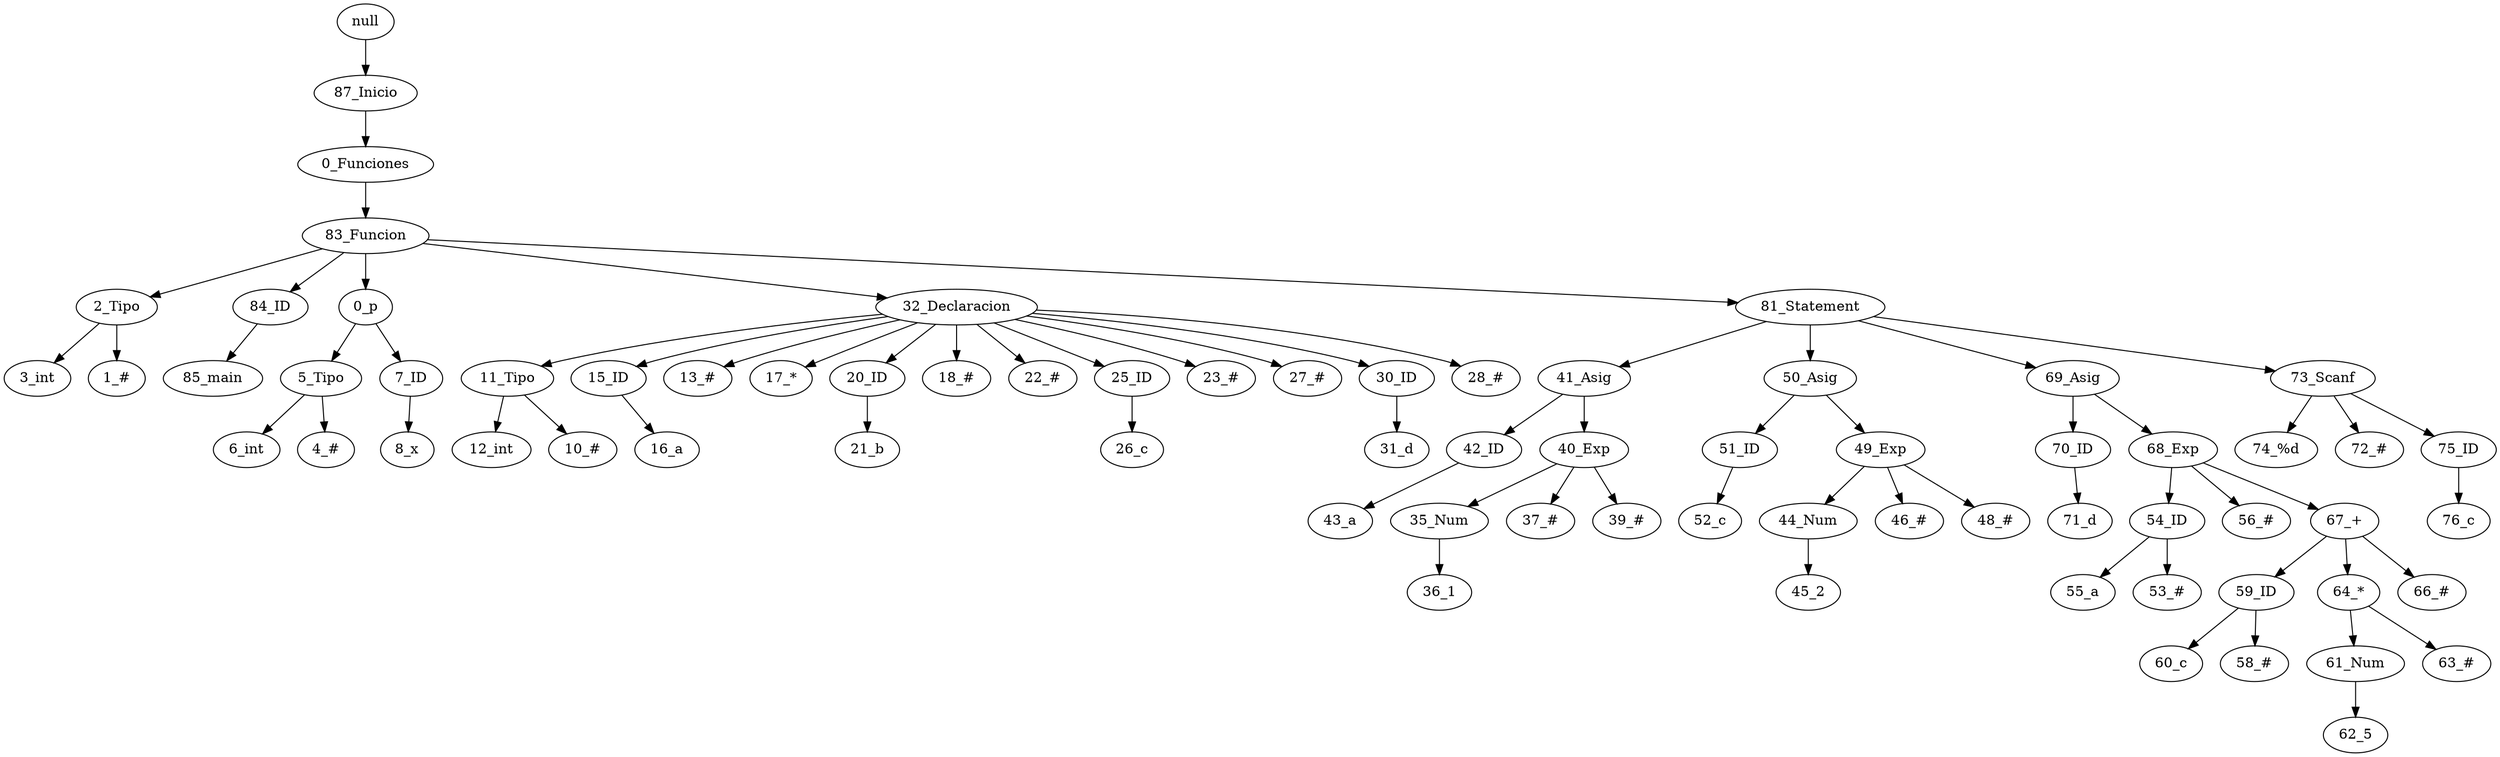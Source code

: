 digraph {
"null" -> "87_Inicio";
"87_Inicio" -> "0_Funciones";
"0_Funciones" -> "83_Funcion";
"83_Funcion" -> "2_Tipo";
"2_Tipo" -> "3_int";
"2_Tipo" -> "1_#";
"83_Funcion" -> "84_ID";
"84_ID" -> "85_main";
"83_Funcion" -> "0_p";
"0_p" -> "5_Tipo";
"5_Tipo" -> "6_int";
"5_Tipo" -> "4_#";
"0_p" -> "7_ID";
"7_ID" -> "8_x";
"83_Funcion" -> "32_Declaracion";
"32_Declaracion" -> "11_Tipo";
"11_Tipo" -> "12_int";
"11_Tipo" -> "10_#";
"32_Declaracion" -> "15_ID";
"15_ID" -> "16_a";
"32_Declaracion" -> "13_#";
"32_Declaracion" -> "17_*";
"32_Declaracion" -> "20_ID";
"20_ID" -> "21_b";
"32_Declaracion" -> "18_#";
"32_Declaracion" -> "22_#";
"32_Declaracion" -> "25_ID";
"25_ID" -> "26_c";
"32_Declaracion" -> "23_#";
"32_Declaracion" -> "27_#";
"32_Declaracion" -> "30_ID";
"30_ID" -> "31_d";
"32_Declaracion" -> "28_#";
"83_Funcion" -> "81_Statement";
"81_Statement" -> "41_Asig";
"41_Asig" -> "42_ID";
"42_ID" -> "43_a";
"41_Asig" -> "40_Exp";
"40_Exp" -> "35_Num";
"35_Num" -> "36_1";
"40_Exp" -> "37_#";
"40_Exp" -> "39_#";
"81_Statement" -> "50_Asig";
"50_Asig" -> "51_ID";
"51_ID" -> "52_c";
"50_Asig" -> "49_Exp";
"49_Exp" -> "44_Num";
"44_Num" -> "45_2";
"49_Exp" -> "46_#";
"49_Exp" -> "48_#";
"81_Statement" -> "69_Asig";
"69_Asig" -> "70_ID";
"70_ID" -> "71_d";
"69_Asig" -> "68_Exp";
"68_Exp" -> "54_ID";
"54_ID" -> "55_a";
"54_ID" -> "53_#";
"68_Exp" -> "56_#";
"68_Exp" -> "67_+";
"67_+" -> "59_ID";
"59_ID" -> "60_c";
"59_ID" -> "58_#";
"67_+" -> "64_*";
"64_*" -> "61_Num";
"61_Num" -> "62_5";
"64_*" -> "63_#";
"67_+" -> "66_#";
"81_Statement" -> "73_Scanf";
"73_Scanf" -> "74_%d";
"73_Scanf" -> "72_#";
"73_Scanf" -> "75_ID";
"75_ID" -> "76_c";
}